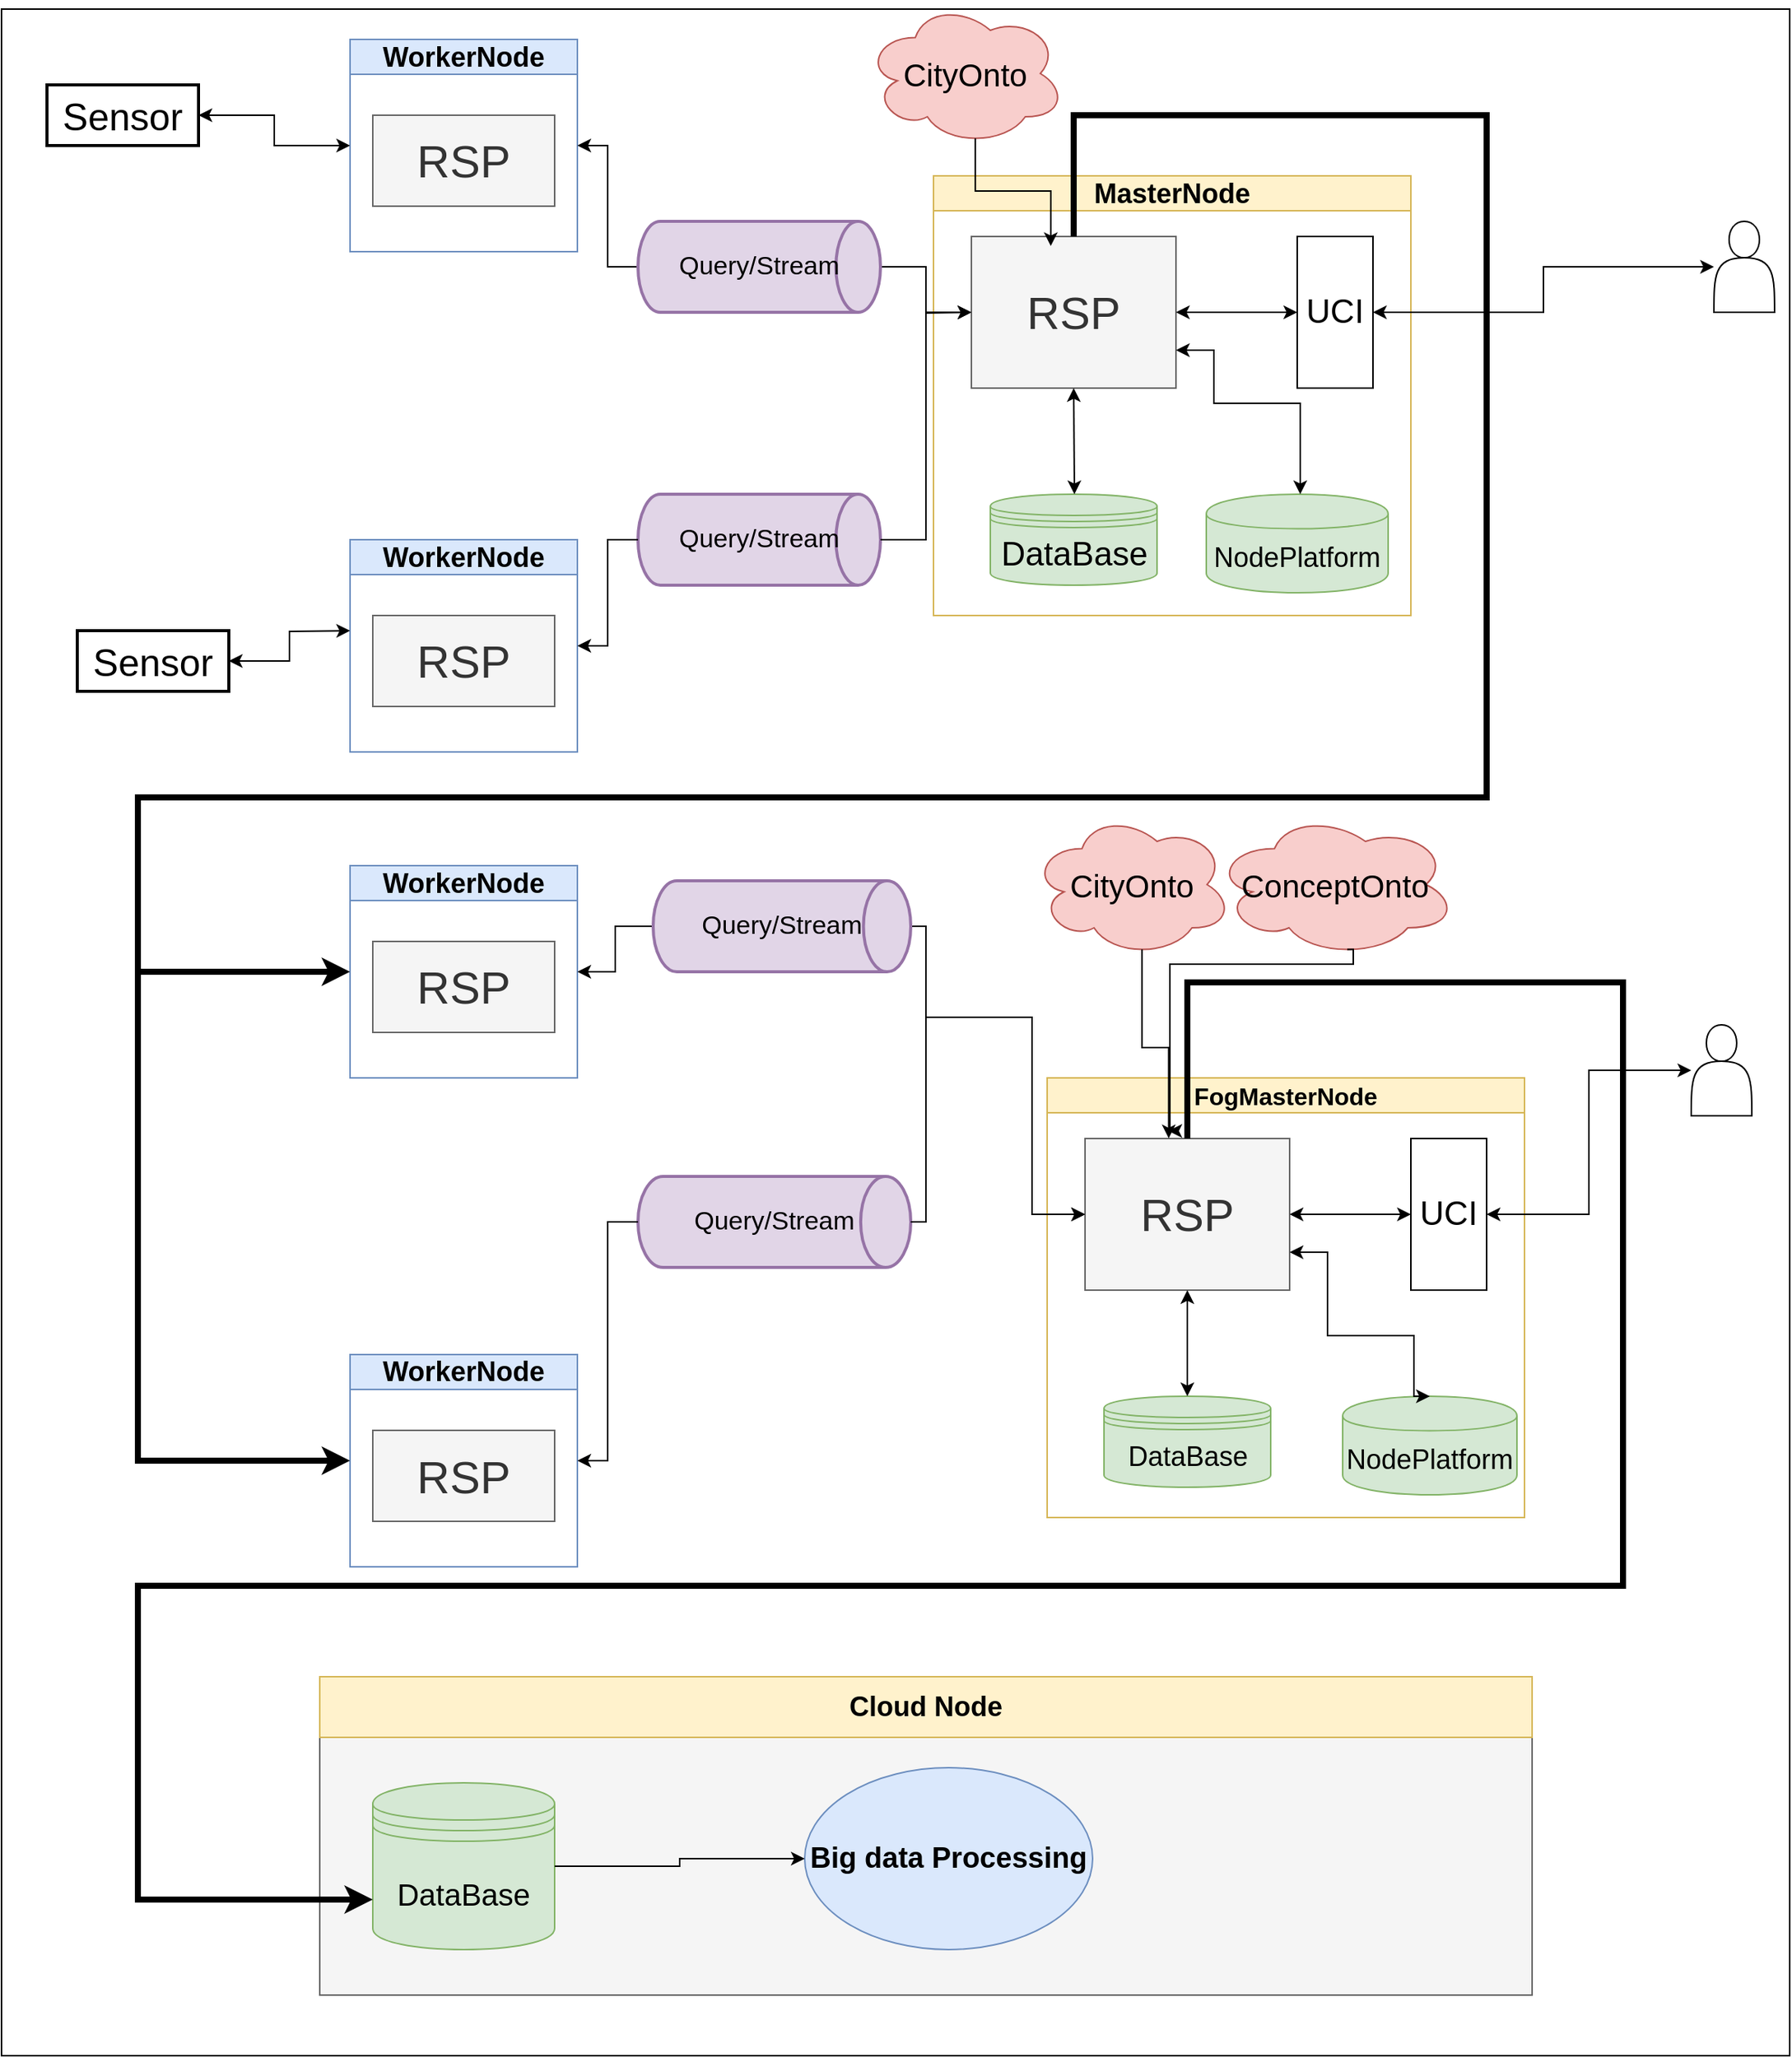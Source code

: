 <mxfile version="28.1.1">
  <diagram name="Page-1" id="r5_eIb4FW43goZEFx7fc">
    <mxGraphModel dx="2587" dy="892" grid="1" gridSize="10" guides="1" tooltips="1" connect="1" arrows="1" fold="1" page="1" pageScale="1" pageWidth="850" pageHeight="1100" math="0" shadow="0">
      <root>
        <mxCell id="0" />
        <mxCell id="1" parent="0" />
        <mxCell id="DPii9KiO_MGCDO2qKT5o-1" value="" style="rounded=0;whiteSpace=wrap;html=1;" vertex="1" parent="1">
          <mxGeometry x="-690" y="120" width="1180" height="1350" as="geometry" />
        </mxCell>
        <mxCell id="DPii9KiO_MGCDO2qKT5o-2" value="WorkerNode" style="swimlane;whiteSpace=wrap;html=1;fillColor=#dae8fc;strokeColor=#6c8ebf;fontSize=18;" vertex="1" parent="1">
          <mxGeometry x="-460" y="140" width="150" height="140" as="geometry" />
        </mxCell>
        <UserObject label="RSP" treeRoot="1" id="DPii9KiO_MGCDO2qKT5o-3">
          <mxCell style="whiteSpace=wrap;html=1;align=center;treeFolding=1;treeMoving=1;newEdgeStyle={&quot;edgeStyle&quot;:&quot;elbowEdgeStyle&quot;,&quot;startArrow&quot;:&quot;none&quot;,&quot;endArrow&quot;:&quot;none&quot;};fillColor=#f5f5f5;fontColor=#333333;strokeColor=#666666;fontSize=30;" vertex="1" parent="DPii9KiO_MGCDO2qKT5o-2">
            <mxGeometry x="15" y="50" width="120" height="60" as="geometry" />
          </mxCell>
        </UserObject>
        <mxCell id="DPii9KiO_MGCDO2qKT5o-4" value="MasterNode" style="swimlane;whiteSpace=wrap;html=1;fillColor=#fff2cc;strokeColor=#d6b656;fontSize=18;" vertex="1" parent="1">
          <mxGeometry x="-75" y="230" width="315" height="290" as="geometry" />
        </mxCell>
        <UserObject label="RSP" treeRoot="1" id="DPii9KiO_MGCDO2qKT5o-5">
          <mxCell style="whiteSpace=wrap;html=1;align=center;treeFolding=1;treeMoving=1;newEdgeStyle={&quot;edgeStyle&quot;:&quot;elbowEdgeStyle&quot;,&quot;startArrow&quot;:&quot;none&quot;,&quot;endArrow&quot;:&quot;none&quot;};fillColor=#f5f5f5;fontColor=#333333;strokeColor=#666666;fontSize=30;" vertex="1" parent="DPii9KiO_MGCDO2qKT5o-4">
            <mxGeometry x="25" y="40" width="135" height="100" as="geometry" />
          </mxCell>
        </UserObject>
        <mxCell id="DPii9KiO_MGCDO2qKT5o-6" value="UCI" style="rounded=0;whiteSpace=wrap;html=1;fontSize=22;" vertex="1" parent="DPii9KiO_MGCDO2qKT5o-4">
          <mxGeometry x="240" y="40" width="50" height="100" as="geometry" />
        </mxCell>
        <mxCell id="DPii9KiO_MGCDO2qKT5o-7" value="NodePlatform" style="shape=cylinder;whiteSpace=wrap;html=1;boundedLbl=1;backgroundOutline=1;fillColor=#d5e8d4;strokeColor=#82b366;fontSize=18;" vertex="1" parent="DPii9KiO_MGCDO2qKT5o-4">
          <mxGeometry x="180" y="210" width="120" height="65" as="geometry" />
        </mxCell>
        <mxCell id="DPii9KiO_MGCDO2qKT5o-8" value="DataBase" style="shape=datastore;whiteSpace=wrap;html=1;fillColor=#d5e8d4;strokeColor=#82b366;fontSize=22;" vertex="1" parent="DPii9KiO_MGCDO2qKT5o-4">
          <mxGeometry x="37.5" y="210" width="110" height="60" as="geometry" />
        </mxCell>
        <mxCell id="DPii9KiO_MGCDO2qKT5o-9" value="" style="endArrow=classic;startArrow=classic;html=1;rounded=0;fontSize=11;entryX=1;entryY=0.5;entryDx=0;entryDy=0;exitX=0;exitY=0.5;exitDx=0;exitDy=0;" edge="1" parent="DPii9KiO_MGCDO2qKT5o-4" source="DPii9KiO_MGCDO2qKT5o-6" target="DPii9KiO_MGCDO2qKT5o-5">
          <mxGeometry width="50" height="50" relative="1" as="geometry">
            <mxPoint x="103" y="220" as="sourcePoint" />
            <mxPoint x="103" y="150" as="targetPoint" />
          </mxGeometry>
        </mxCell>
        <mxCell id="DPii9KiO_MGCDO2qKT5o-10" style="edgeStyle=orthogonalEdgeStyle;rounded=0;orthogonalLoop=1;jettySize=auto;html=1;exitX=1;exitY=0.75;exitDx=0;exitDy=0;fontSize=11;startArrow=classic;startFill=1;" edge="1" parent="DPii9KiO_MGCDO2qKT5o-4" source="DPii9KiO_MGCDO2qKT5o-5">
          <mxGeometry relative="1" as="geometry">
            <mxPoint x="225" y="130" as="sourcePoint" />
            <mxPoint x="242" y="210" as="targetPoint" />
            <Array as="points">
              <mxPoint x="185" y="115" />
              <mxPoint x="185" y="150" />
              <mxPoint x="242" y="150" />
            </Array>
          </mxGeometry>
        </mxCell>
        <mxCell id="DPii9KiO_MGCDO2qKT5o-11" style="edgeStyle=orthogonalEdgeStyle;rounded=0;orthogonalLoop=1;jettySize=auto;html=1;entryX=1;entryY=0.5;entryDx=0;entryDy=0;strokeWidth=1;fontSize=11;startArrow=classic;startFill=1;" edge="1" parent="1" source="DPii9KiO_MGCDO2qKT5o-12" target="DPii9KiO_MGCDO2qKT5o-6">
          <mxGeometry relative="1" as="geometry" />
        </mxCell>
        <mxCell id="DPii9KiO_MGCDO2qKT5o-12" value="" style="shape=actor;whiteSpace=wrap;html=1;" vertex="1" parent="1">
          <mxGeometry x="440" y="260" width="40" height="60" as="geometry" />
        </mxCell>
        <mxCell id="DPii9KiO_MGCDO2qKT5o-13" style="edgeStyle=orthogonalEdgeStyle;rounded=0;orthogonalLoop=1;jettySize=auto;html=1;exitX=0;exitY=0.5;exitDx=0;exitDy=0;exitPerimeter=0;entryX=1;entryY=0.5;entryDx=0;entryDy=0;fontSize=11;" edge="1" parent="1" source="DPii9KiO_MGCDO2qKT5o-15" target="DPii9KiO_MGCDO2qKT5o-2">
          <mxGeometry relative="1" as="geometry">
            <mxPoint x="-250" y="290.0" as="sourcePoint" />
          </mxGeometry>
        </mxCell>
        <mxCell id="DPii9KiO_MGCDO2qKT5o-14" style="edgeStyle=orthogonalEdgeStyle;rounded=0;orthogonalLoop=1;jettySize=auto;html=1;fontSize=11;exitX=1;exitY=0.5;exitDx=0;exitDy=0;exitPerimeter=0;" edge="1" parent="1" source="DPii9KiO_MGCDO2qKT5o-15">
          <mxGeometry relative="1" as="geometry">
            <mxPoint x="-50" y="320" as="targetPoint" />
            <mxPoint x="-110" y="290" as="sourcePoint" />
          </mxGeometry>
        </mxCell>
        <mxCell id="DPii9KiO_MGCDO2qKT5o-15" value="Query/Stream" style="strokeWidth=2;html=1;shape=mxgraph.flowchart.direct_data;whiteSpace=wrap;sketch=0;fontSize=17;labelBackgroundColor=none;fillColor=#e1d5e7;strokeColor=#9673a6;" vertex="1" parent="1">
          <mxGeometry x="-270" y="260" width="160" height="60" as="geometry" />
        </mxCell>
        <mxCell id="DPii9KiO_MGCDO2qKT5o-16" value="Query/Stream" style="strokeWidth=2;html=1;shape=mxgraph.flowchart.direct_data;whiteSpace=wrap;sketch=0;fontSize=17;fillColor=#e1d5e7;strokeColor=#9673a6;" vertex="1" parent="1">
          <mxGeometry x="-270" y="440" width="160" height="60" as="geometry" />
        </mxCell>
        <mxCell id="DPii9KiO_MGCDO2qKT5o-17" value="WorkerNode" style="swimlane;whiteSpace=wrap;html=1;fillColor=#dae8fc;strokeColor=#6c8ebf;fontSize=18;" vertex="1" parent="1">
          <mxGeometry x="-460" y="470" width="150" height="140" as="geometry" />
        </mxCell>
        <UserObject label="RSP" treeRoot="1" id="DPii9KiO_MGCDO2qKT5o-18">
          <mxCell style="whiteSpace=wrap;html=1;align=center;treeFolding=1;treeMoving=1;newEdgeStyle={&quot;edgeStyle&quot;:&quot;elbowEdgeStyle&quot;,&quot;startArrow&quot;:&quot;none&quot;,&quot;endArrow&quot;:&quot;none&quot;};fillColor=#f5f5f5;fontColor=#333333;strokeColor=#666666;fontSize=30;" vertex="1" parent="DPii9KiO_MGCDO2qKT5o-17">
            <mxGeometry x="15" y="50" width="120" height="60" as="geometry" />
          </mxCell>
        </UserObject>
        <mxCell id="DPii9KiO_MGCDO2qKT5o-19" style="edgeStyle=orthogonalEdgeStyle;rounded=0;orthogonalLoop=1;jettySize=auto;html=1;exitX=0;exitY=0.5;exitDx=0;exitDy=0;exitPerimeter=0;entryX=1;entryY=0.5;entryDx=0;entryDy=0;fontSize=11;" edge="1" parent="1" source="DPii9KiO_MGCDO2qKT5o-16" target="DPii9KiO_MGCDO2qKT5o-17">
          <mxGeometry relative="1" as="geometry">
            <mxPoint x="-230" y="300" as="sourcePoint" />
            <mxPoint x="-300" y="370" as="targetPoint" />
          </mxGeometry>
        </mxCell>
        <mxCell id="DPii9KiO_MGCDO2qKT5o-20" style="edgeStyle=orthogonalEdgeStyle;rounded=0;orthogonalLoop=1;jettySize=auto;html=1;fontSize=11;exitX=1;exitY=0.5;exitDx=0;exitDy=0;exitPerimeter=0;entryX=0;entryY=0.5;entryDx=0;entryDy=0;" edge="1" parent="1" source="DPii9KiO_MGCDO2qKT5o-16" target="DPii9KiO_MGCDO2qKT5o-5">
          <mxGeometry relative="1" as="geometry">
            <mxPoint x="-40" y="330" as="targetPoint" />
            <mxPoint x="-130" y="300" as="sourcePoint" />
          </mxGeometry>
        </mxCell>
        <mxCell id="DPii9KiO_MGCDO2qKT5o-21" value="" style="endArrow=classic;startArrow=classic;html=1;rounded=0;fontSize=11;entryX=0.5;entryY=1;entryDx=0;entryDy=0;" edge="1" parent="1" target="DPii9KiO_MGCDO2qKT5o-5">
          <mxGeometry width="50" height="50" relative="1" as="geometry">
            <mxPoint x="18" y="440" as="sourcePoint" />
            <mxPoint x="70" y="530" as="targetPoint" />
          </mxGeometry>
        </mxCell>
        <mxCell id="DPii9KiO_MGCDO2qKT5o-22" style="edgeStyle=orthogonalEdgeStyle;rounded=0;orthogonalLoop=1;jettySize=auto;html=1;strokeWidth=1;fontSize=11;startArrow=classic;startFill=1;entryX=0;entryY=0.5;entryDx=0;entryDy=0;" edge="1" parent="1" source="DPii9KiO_MGCDO2qKT5o-23" target="DPii9KiO_MGCDO2qKT5o-2">
          <mxGeometry relative="1" as="geometry">
            <mxPoint x="-460" y="370" as="targetPoint" />
          </mxGeometry>
        </mxCell>
        <mxCell id="DPii9KiO_MGCDO2qKT5o-23" value="Sensor" style="rounded=0;whiteSpace=wrap;html=1;labelBackgroundColor=none;sketch=0;strokeWidth=2;fontSize=25;" vertex="1" parent="1">
          <mxGeometry x="-660" y="170" width="100" height="40" as="geometry" />
        </mxCell>
        <mxCell id="DPii9KiO_MGCDO2qKT5o-24" style="edgeStyle=orthogonalEdgeStyle;rounded=0;orthogonalLoop=1;jettySize=auto;html=1;strokeWidth=1;fontSize=11;startArrow=classic;startFill=1;" edge="1" parent="1" source="DPii9KiO_MGCDO2qKT5o-25">
          <mxGeometry relative="1" as="geometry">
            <mxPoint x="-460" y="530.0" as="targetPoint" />
          </mxGeometry>
        </mxCell>
        <mxCell id="DPii9KiO_MGCDO2qKT5o-25" value="Sensor" style="rounded=0;whiteSpace=wrap;html=1;labelBackgroundColor=none;sketch=0;strokeWidth=2;fontSize=25;" vertex="1" parent="1">
          <mxGeometry x="-640" y="530" width="100" height="40" as="geometry" />
        </mxCell>
        <mxCell id="DPii9KiO_MGCDO2qKT5o-26" value="WorkerNode" style="swimlane;whiteSpace=wrap;html=1;fillColor=#dae8fc;strokeColor=#6c8ebf;fontSize=18;" vertex="1" parent="1">
          <mxGeometry x="-460" y="685" width="150" height="140" as="geometry" />
        </mxCell>
        <UserObject label="RSP" treeRoot="1" id="DPii9KiO_MGCDO2qKT5o-27">
          <mxCell style="whiteSpace=wrap;html=1;align=center;treeFolding=1;treeMoving=1;newEdgeStyle={&quot;edgeStyle&quot;:&quot;elbowEdgeStyle&quot;,&quot;startArrow&quot;:&quot;none&quot;,&quot;endArrow&quot;:&quot;none&quot;};fillColor=#f5f5f5;fontColor=#333333;strokeColor=#666666;fontSize=30;" vertex="1" parent="DPii9KiO_MGCDO2qKT5o-26">
            <mxGeometry x="15" y="50" width="120" height="60" as="geometry" />
          </mxCell>
        </UserObject>
        <mxCell id="DPii9KiO_MGCDO2qKT5o-28" value="FogMasterNode" style="swimlane;whiteSpace=wrap;html=1;fillColor=#fff2cc;strokeColor=#d6b656;fontSize=16;" vertex="1" parent="1">
          <mxGeometry y="825" width="315" height="290" as="geometry" />
        </mxCell>
        <UserObject label="RSP" treeRoot="1" id="DPii9KiO_MGCDO2qKT5o-29">
          <mxCell style="whiteSpace=wrap;html=1;align=center;treeFolding=1;treeMoving=1;newEdgeStyle={&quot;edgeStyle&quot;:&quot;elbowEdgeStyle&quot;,&quot;startArrow&quot;:&quot;none&quot;,&quot;endArrow&quot;:&quot;none&quot;};fillColor=#f5f5f5;fontColor=#333333;strokeColor=#666666;fontSize=30;" vertex="1" parent="DPii9KiO_MGCDO2qKT5o-28">
            <mxGeometry x="25" y="40" width="135" height="100" as="geometry" />
          </mxCell>
        </UserObject>
        <mxCell id="DPii9KiO_MGCDO2qKT5o-30" value="UCI" style="rounded=0;whiteSpace=wrap;html=1;fontSize=22;" vertex="1" parent="DPii9KiO_MGCDO2qKT5o-28">
          <mxGeometry x="240" y="40" width="50" height="100" as="geometry" />
        </mxCell>
        <mxCell id="DPii9KiO_MGCDO2qKT5o-31" value="NodePlatform" style="shape=cylinder;whiteSpace=wrap;html=1;boundedLbl=1;backgroundOutline=1;fillColor=#d5e8d4;strokeColor=#82b366;fontSize=18;" vertex="1" parent="DPii9KiO_MGCDO2qKT5o-28">
          <mxGeometry x="195" y="210" width="115" height="65" as="geometry" />
        </mxCell>
        <mxCell id="DPii9KiO_MGCDO2qKT5o-32" value="DataBase" style="shape=datastore;whiteSpace=wrap;html=1;fillColor=#d5e8d4;strokeColor=#82b366;fontSize=18;" vertex="1" parent="DPii9KiO_MGCDO2qKT5o-28">
          <mxGeometry x="37.5" y="210" width="110" height="60" as="geometry" />
        </mxCell>
        <mxCell id="DPii9KiO_MGCDO2qKT5o-33" value="" style="endArrow=classic;startArrow=classic;html=1;rounded=0;fontSize=11;entryX=1;entryY=0.5;entryDx=0;entryDy=0;exitX=0;exitY=0.5;exitDx=0;exitDy=0;" edge="1" parent="DPii9KiO_MGCDO2qKT5o-28" source="DPii9KiO_MGCDO2qKT5o-30" target="DPii9KiO_MGCDO2qKT5o-29">
          <mxGeometry width="50" height="50" relative="1" as="geometry">
            <mxPoint x="103" y="220" as="sourcePoint" />
            <mxPoint x="103" y="150" as="targetPoint" />
          </mxGeometry>
        </mxCell>
        <mxCell id="DPii9KiO_MGCDO2qKT5o-34" style="edgeStyle=orthogonalEdgeStyle;rounded=0;orthogonalLoop=1;jettySize=auto;html=1;exitX=1;exitY=0.75;exitDx=0;exitDy=0;entryX=0.5;entryY=0;entryDx=0;entryDy=0;fontSize=11;startArrow=classic;startFill=1;" edge="1" parent="DPii9KiO_MGCDO2qKT5o-28" source="DPii9KiO_MGCDO2qKT5o-29" target="DPii9KiO_MGCDO2qKT5o-31">
          <mxGeometry relative="1" as="geometry">
            <mxPoint x="225" y="130" as="sourcePoint" />
            <mxPoint x="175" y="200" as="targetPoint" />
            <Array as="points">
              <mxPoint x="185" y="115" />
              <mxPoint x="185" y="170" />
              <mxPoint x="242" y="170" />
            </Array>
          </mxGeometry>
        </mxCell>
        <mxCell id="DPii9KiO_MGCDO2qKT5o-35" value="" style="endArrow=classic;startArrow=classic;html=1;rounded=0;fontSize=11;entryX=0.5;entryY=1;entryDx=0;entryDy=0;exitX=0.5;exitY=0;exitDx=0;exitDy=0;" edge="1" parent="DPii9KiO_MGCDO2qKT5o-28" source="DPii9KiO_MGCDO2qKT5o-32" target="DPii9KiO_MGCDO2qKT5o-29">
          <mxGeometry width="50" height="50" relative="1" as="geometry">
            <mxPoint x="58" y="200" as="sourcePoint" />
            <mxPoint x="110" y="290" as="targetPoint" />
          </mxGeometry>
        </mxCell>
        <mxCell id="DPii9KiO_MGCDO2qKT5o-36" style="edgeStyle=orthogonalEdgeStyle;rounded=0;orthogonalLoop=1;jettySize=auto;html=1;entryX=1;entryY=0.5;entryDx=0;entryDy=0;strokeWidth=1;fontSize=11;startArrow=classic;startFill=1;" edge="1" parent="1" source="DPii9KiO_MGCDO2qKT5o-37" target="DPii9KiO_MGCDO2qKT5o-30">
          <mxGeometry relative="1" as="geometry" />
        </mxCell>
        <mxCell id="DPii9KiO_MGCDO2qKT5o-37" value="" style="shape=actor;whiteSpace=wrap;html=1;" vertex="1" parent="1">
          <mxGeometry x="425" y="790" width="40" height="60" as="geometry" />
        </mxCell>
        <mxCell id="DPii9KiO_MGCDO2qKT5o-38" style="edgeStyle=orthogonalEdgeStyle;rounded=0;orthogonalLoop=1;jettySize=auto;html=1;exitX=0;exitY=0.5;exitDx=0;exitDy=0;exitPerimeter=0;entryX=1;entryY=0.5;entryDx=0;entryDy=0;fontSize=11;" edge="1" parent="1" source="DPii9KiO_MGCDO2qKT5o-40" target="DPii9KiO_MGCDO2qKT5o-26">
          <mxGeometry relative="1" as="geometry">
            <mxPoint x="-310" y="840" as="sourcePoint" />
          </mxGeometry>
        </mxCell>
        <mxCell id="DPii9KiO_MGCDO2qKT5o-39" style="edgeStyle=orthogonalEdgeStyle;rounded=0;orthogonalLoop=1;jettySize=auto;html=1;fontSize=11;exitX=1;exitY=0.5;exitDx=0;exitDy=0;exitPerimeter=0;entryX=0;entryY=0.5;entryDx=0;entryDy=0;" edge="1" parent="1" source="DPii9KiO_MGCDO2qKT5o-40" target="DPii9KiO_MGCDO2qKT5o-29">
          <mxGeometry relative="1" as="geometry">
            <mxPoint x="-110" y="870" as="targetPoint" />
            <mxPoint x="-170" y="840" as="sourcePoint" />
            <Array as="points">
              <mxPoint x="-80" y="725" />
              <mxPoint x="-80" y="785" />
              <mxPoint x="-10" y="785" />
              <mxPoint x="-10" y="915" />
            </Array>
          </mxGeometry>
        </mxCell>
        <mxCell id="DPii9KiO_MGCDO2qKT5o-40" value="Query/Stream" style="strokeWidth=2;html=1;shape=mxgraph.flowchart.direct_data;whiteSpace=wrap;sketch=0;fontSize=17;labelBackgroundColor=none;fillColor=#e1d5e7;strokeColor=#9673a6;" vertex="1" parent="1">
          <mxGeometry x="-260" y="695" width="170" height="60" as="geometry" />
        </mxCell>
        <mxCell id="DPii9KiO_MGCDO2qKT5o-41" value="Query/Stream" style="strokeWidth=2;html=1;shape=mxgraph.flowchart.direct_data;whiteSpace=wrap;sketch=0;fontSize=17;fillColor=#e1d5e7;strokeColor=#9673a6;" vertex="1" parent="1">
          <mxGeometry x="-270" y="890" width="180" height="60" as="geometry" />
        </mxCell>
        <mxCell id="DPii9KiO_MGCDO2qKT5o-42" value="WorkerNode" style="swimlane;whiteSpace=wrap;html=1;fillColor=#dae8fc;strokeColor=#6c8ebf;fontSize=18;" vertex="1" parent="1">
          <mxGeometry x="-460" y="1007.5" width="150" height="140" as="geometry" />
        </mxCell>
        <UserObject label="RSP" treeRoot="1" id="DPii9KiO_MGCDO2qKT5o-43">
          <mxCell style="whiteSpace=wrap;html=1;align=center;treeFolding=1;treeMoving=1;newEdgeStyle={&quot;edgeStyle&quot;:&quot;elbowEdgeStyle&quot;,&quot;startArrow&quot;:&quot;none&quot;,&quot;endArrow&quot;:&quot;none&quot;};fillColor=#f5f5f5;fontColor=#333333;strokeColor=#666666;fontSize=30;" vertex="1" parent="DPii9KiO_MGCDO2qKT5o-42">
            <mxGeometry x="15" y="50" width="120" height="60" as="geometry" />
          </mxCell>
        </UserObject>
        <mxCell id="DPii9KiO_MGCDO2qKT5o-44" style="edgeStyle=orthogonalEdgeStyle;rounded=0;orthogonalLoop=1;jettySize=auto;html=1;exitX=0;exitY=0.5;exitDx=0;exitDy=0;exitPerimeter=0;entryX=1;entryY=0.5;entryDx=0;entryDy=0;fontSize=11;" edge="1" parent="1" source="DPii9KiO_MGCDO2qKT5o-41" target="DPii9KiO_MGCDO2qKT5o-42">
          <mxGeometry relative="1" as="geometry">
            <mxPoint x="-290" y="850" as="sourcePoint" />
            <mxPoint x="-360" y="920" as="targetPoint" />
          </mxGeometry>
        </mxCell>
        <mxCell id="DPii9KiO_MGCDO2qKT5o-45" style="edgeStyle=orthogonalEdgeStyle;rounded=0;orthogonalLoop=1;jettySize=auto;html=1;fontSize=11;exitX=1;exitY=0.5;exitDx=0;exitDy=0;exitPerimeter=0;entryX=0;entryY=0.5;entryDx=0;entryDy=0;" edge="1" parent="1" source="DPii9KiO_MGCDO2qKT5o-41" target="DPii9KiO_MGCDO2qKT5o-29">
          <mxGeometry relative="1" as="geometry">
            <mxPoint x="-100" y="880" as="targetPoint" />
            <mxPoint x="-190" y="850" as="sourcePoint" />
            <Array as="points">
              <mxPoint x="-80" y="920" />
              <mxPoint x="-80" y="785" />
              <mxPoint x="-10" y="785" />
              <mxPoint x="-10" y="915" />
            </Array>
          </mxGeometry>
        </mxCell>
        <mxCell id="DPii9KiO_MGCDO2qKT5o-46" value="CityOnto" style="ellipse;shape=cloud;whiteSpace=wrap;html=1;fillColor=#f8cecc;strokeColor=#b85450;fontSize=21;" vertex="1" parent="1">
          <mxGeometry x="-10" y="650" width="132" height="95" as="geometry" />
        </mxCell>
        <mxCell id="DPii9KiO_MGCDO2qKT5o-47" style="edgeStyle=orthogonalEdgeStyle;rounded=0;orthogonalLoop=1;jettySize=auto;html=1;exitX=0.55;exitY=0.95;exitDx=0;exitDy=0;exitPerimeter=0;entryX=0.409;entryY=-0.001;entryDx=0;entryDy=0;fontSize=11;entryPerimeter=0;" edge="1" parent="1" source="DPii9KiO_MGCDO2qKT5o-46" target="DPii9KiO_MGCDO2qKT5o-29">
          <mxGeometry relative="1" as="geometry">
            <mxPoint x="130" y="755" as="sourcePoint" />
            <mxPoint x="60" y="785" as="targetPoint" />
          </mxGeometry>
        </mxCell>
        <mxCell id="DPii9KiO_MGCDO2qKT5o-48" style="edgeStyle=orthogonalEdgeStyle;rounded=0;orthogonalLoop=1;jettySize=auto;html=1;entryX=0.5;entryY=0;entryDx=0;entryDy=0;strokeWidth=4;fontSize=11;startArrow=classic;startFill=1;exitX=0;exitY=0.5;exitDx=0;exitDy=0;endArrow=none;endFill=0;" edge="1" parent="1" source="DPii9KiO_MGCDO2qKT5o-26" target="DPii9KiO_MGCDO2qKT5o-5">
          <mxGeometry relative="1" as="geometry">
            <mxPoint x="-460" y="825" as="sourcePoint" />
            <mxPoint x="340" y="200" as="targetPoint" />
            <Array as="points">
              <mxPoint x="-600" y="755" />
              <mxPoint x="-600" y="640" />
              <mxPoint x="290" y="640" />
              <mxPoint x="290" y="190" />
              <mxPoint x="18" y="190" />
            </Array>
          </mxGeometry>
        </mxCell>
        <mxCell id="DPii9KiO_MGCDO2qKT5o-49" style="edgeStyle=orthogonalEdgeStyle;rounded=0;orthogonalLoop=1;jettySize=auto;html=1;entryX=0.5;entryY=0;entryDx=0;entryDy=0;strokeWidth=4;fontSize=11;startArrow=classic;startFill=1;exitX=0;exitY=0.5;exitDx=0;exitDy=0;endArrow=none;endFill=0;" edge="1" parent="1" source="DPii9KiO_MGCDO2qKT5o-42" target="DPii9KiO_MGCDO2qKT5o-5">
          <mxGeometry relative="1" as="geometry">
            <mxPoint x="-388" y="855" as="sourcePoint" />
            <mxPoint x="28" y="280" as="targetPoint" />
            <Array as="points">
              <mxPoint x="-600" y="1078" />
              <mxPoint x="-600" y="640" />
              <mxPoint x="290" y="640" />
              <mxPoint x="290" y="190" />
              <mxPoint x="18" y="190" />
            </Array>
          </mxGeometry>
        </mxCell>
        <UserObject label="" treeRoot="1" id="DPii9KiO_MGCDO2qKT5o-50">
          <mxCell style="whiteSpace=wrap;html=1;align=center;treeFolding=1;treeMoving=1;newEdgeStyle={&quot;edgeStyle&quot;:&quot;elbowEdgeStyle&quot;,&quot;startArrow&quot;:&quot;none&quot;,&quot;endArrow&quot;:&quot;none&quot;};fillColor=#f5f5f5;fontColor=#333333;strokeColor=#666666;" vertex="1" parent="1">
            <mxGeometry x="-480" y="1220" width="800" height="210" as="geometry" />
          </mxCell>
        </UserObject>
        <mxCell id="DPii9KiO_MGCDO2qKT5o-51" value="DataBase" style="shape=datastore;whiteSpace=wrap;html=1;fillColor=#d5e8d4;strokeColor=#82b366;fontSize=20;" vertex="1" parent="1">
          <mxGeometry x="-445" y="1290" width="120" height="110" as="geometry" />
        </mxCell>
        <mxCell id="DPii9KiO_MGCDO2qKT5o-52" value="&lt;b style=&quot;font-size: 19px;&quot;&gt;&lt;font style=&quot;font-size: 19px;&quot;&gt;Big data Processing&lt;/font&gt;&lt;/b&gt;" style="ellipse;whiteSpace=wrap;html=1;fillColor=#dae8fc;strokeColor=#6c8ebf;fontSize=19;" vertex="1" parent="1">
          <mxGeometry x="-160" y="1280" width="190" height="120" as="geometry" />
        </mxCell>
        <mxCell id="DPii9KiO_MGCDO2qKT5o-53" value="&lt;b style=&quot;font-size: 18px;&quot;&gt;Cloud Node&lt;/b&gt;" style="rounded=0;whiteSpace=wrap;html=1;fillColor=#fff2cc;strokeColor=#d6b656;fontSize=18;" vertex="1" parent="1">
          <mxGeometry x="-480" y="1220" width="800" height="40" as="geometry" />
        </mxCell>
        <mxCell id="DPii9KiO_MGCDO2qKT5o-54" style="edgeStyle=orthogonalEdgeStyle;rounded=0;orthogonalLoop=1;jettySize=auto;html=1;fontSize=11;exitX=1;exitY=0.5;exitDx=0;exitDy=0;entryX=0;entryY=0.5;entryDx=0;entryDy=0;" edge="1" parent="1" source="DPii9KiO_MGCDO2qKT5o-51" target="DPii9KiO_MGCDO2qKT5o-52">
          <mxGeometry relative="1" as="geometry">
            <mxPoint x="-250" y="1320" as="targetPoint" />
            <mxPoint x="-340" y="1470" as="sourcePoint" />
          </mxGeometry>
        </mxCell>
        <mxCell id="DPii9KiO_MGCDO2qKT5o-55" style="edgeStyle=orthogonalEdgeStyle;rounded=0;orthogonalLoop=1;jettySize=auto;html=1;entryX=0.5;entryY=0;entryDx=0;entryDy=0;strokeWidth=4;fontSize=11;startArrow=classic;startFill=1;exitX=0;exitY=0.7;exitDx=0;exitDy=0;endArrow=none;endFill=0;" edge="1" parent="1" source="DPii9KiO_MGCDO2qKT5o-51" target="DPii9KiO_MGCDO2qKT5o-29">
          <mxGeometry relative="1" as="geometry">
            <mxPoint x="-370" y="1650" as="sourcePoint" />
            <mxPoint x="108" y="842" as="targetPoint" />
            <Array as="points">
              <mxPoint x="-600" y="1367" />
              <mxPoint x="-600" y="1160" />
              <mxPoint x="380" y="1160" />
              <mxPoint x="380" y="762" />
              <mxPoint x="92" y="762" />
            </Array>
          </mxGeometry>
        </mxCell>
        <mxCell id="DPii9KiO_MGCDO2qKT5o-56" value="ConceptOnto" style="ellipse;shape=cloud;whiteSpace=wrap;html=1;fillColor=#f8cecc;strokeColor=#b85450;fontSize=21;" vertex="1" parent="1">
          <mxGeometry x="110" y="650" width="160" height="95" as="geometry" />
        </mxCell>
        <mxCell id="DPii9KiO_MGCDO2qKT5o-57" style="edgeStyle=orthogonalEdgeStyle;rounded=0;orthogonalLoop=1;jettySize=auto;html=1;exitX=0.55;exitY=0.95;exitDx=0;exitDy=0;exitPerimeter=0;fontSize=11;" edge="1" parent="1" source="DPii9KiO_MGCDO2qKT5o-56">
          <mxGeometry relative="1" as="geometry">
            <mxPoint x="140" y="770" as="sourcePoint" />
            <mxPoint x="80" y="860" as="targetPoint" />
            <Array as="points">
              <mxPoint x="202" y="740" />
              <mxPoint x="202" y="750" />
              <mxPoint x="81" y="750" />
              <mxPoint x="81" y="860" />
            </Array>
          </mxGeometry>
        </mxCell>
        <mxCell id="DPii9KiO_MGCDO2qKT5o-58" value="CityOnto" style="ellipse;shape=cloud;whiteSpace=wrap;html=1;fillColor=#f8cecc;strokeColor=#b85450;fontSize=21;" vertex="1" parent="1">
          <mxGeometry x="-120" y="115" width="132" height="95" as="geometry" />
        </mxCell>
        <mxCell id="DPii9KiO_MGCDO2qKT5o-59" style="edgeStyle=orthogonalEdgeStyle;rounded=0;orthogonalLoop=1;jettySize=auto;html=1;exitX=0.55;exitY=0.95;exitDx=0;exitDy=0;exitPerimeter=0;entryX=0.388;entryY=0.063;entryDx=0;entryDy=0;entryPerimeter=0;" edge="1" parent="1" source="DPii9KiO_MGCDO2qKT5o-58" target="DPii9KiO_MGCDO2qKT5o-5">
          <mxGeometry relative="1" as="geometry" />
        </mxCell>
      </root>
    </mxGraphModel>
  </diagram>
</mxfile>
